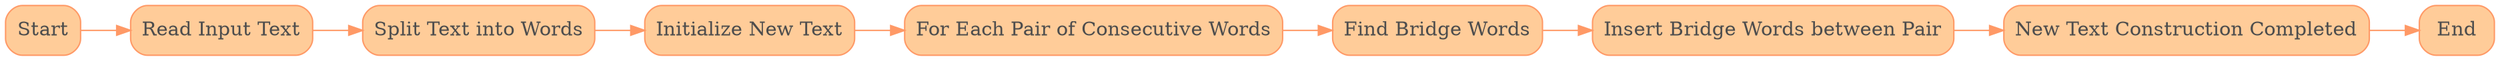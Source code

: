 // generate_new_text
digraph {
	rankdir=LR
	End [color="#FF9966" fillcolor="#FFCC99" fontcolor="#4d4d4d" shape=box style="rounded, filled"]
	"Insert Bridge Words between Pair" [color="#FF9966" fillcolor="#FFCC99" fontcolor="#4d4d4d" shape=box style="rounded, filled"]
	"Split Text into Words" [color="#FF9966" fillcolor="#FFCC99" fontcolor="#4d4d4d" shape=box style="rounded, filled"]
	"New Text Construction Completed" [color="#FF9966" fillcolor="#FFCC99" fontcolor="#4d4d4d" shape=box style="rounded, filled"]
	"Initialize New Text" [color="#FF9966" fillcolor="#FFCC99" fontcolor="#4d4d4d" shape=box style="rounded, filled"]
	"Read Input Text" [color="#FF9966" fillcolor="#FFCC99" fontcolor="#4d4d4d" shape=box style="rounded, filled"]
	Start [color="#FF9966" fillcolor="#FFCC99" fontcolor="#4d4d4d" shape=box style="rounded, filled"]
	"For Each Pair of Consecutive Words" [color="#FF9966" fillcolor="#FFCC99" fontcolor="#4d4d4d" shape=box style="rounded, filled"]
	"Find Bridge Words" [color="#FF9966" fillcolor="#FFCC99" fontcolor="#4d4d4d" shape=box style="rounded, filled"]
	Start -> "Read Input Text" [color="#FF9966" fontcolor="#CC6600" fontsize=10]
	"Read Input Text" -> "Split Text into Words" [color="#FF9966" fontcolor="#CC6600" fontsize=10]
	"Split Text into Words" -> "Initialize New Text" [color="#FF9966" fontcolor="#CC6600" fontsize=10]
	"Initialize New Text" -> "For Each Pair of Consecutive Words" [color="#FF9966" fontcolor="#CC6600" fontsize=10]
	"For Each Pair of Consecutive Words" -> "Find Bridge Words" [color="#FF9966" fontcolor="#CC6600" fontsize=10]
	"Find Bridge Words" -> "Insert Bridge Words between Pair" [color="#FF9966" fontcolor="#CC6600" fontsize=10]
	"Insert Bridge Words between Pair" -> "New Text Construction Completed" [color="#FF9966" fontcolor="#CC6600" fontsize=10]
	"New Text Construction Completed" -> End [color="#FF9966" fontcolor="#CC6600" fontsize=10]
}
